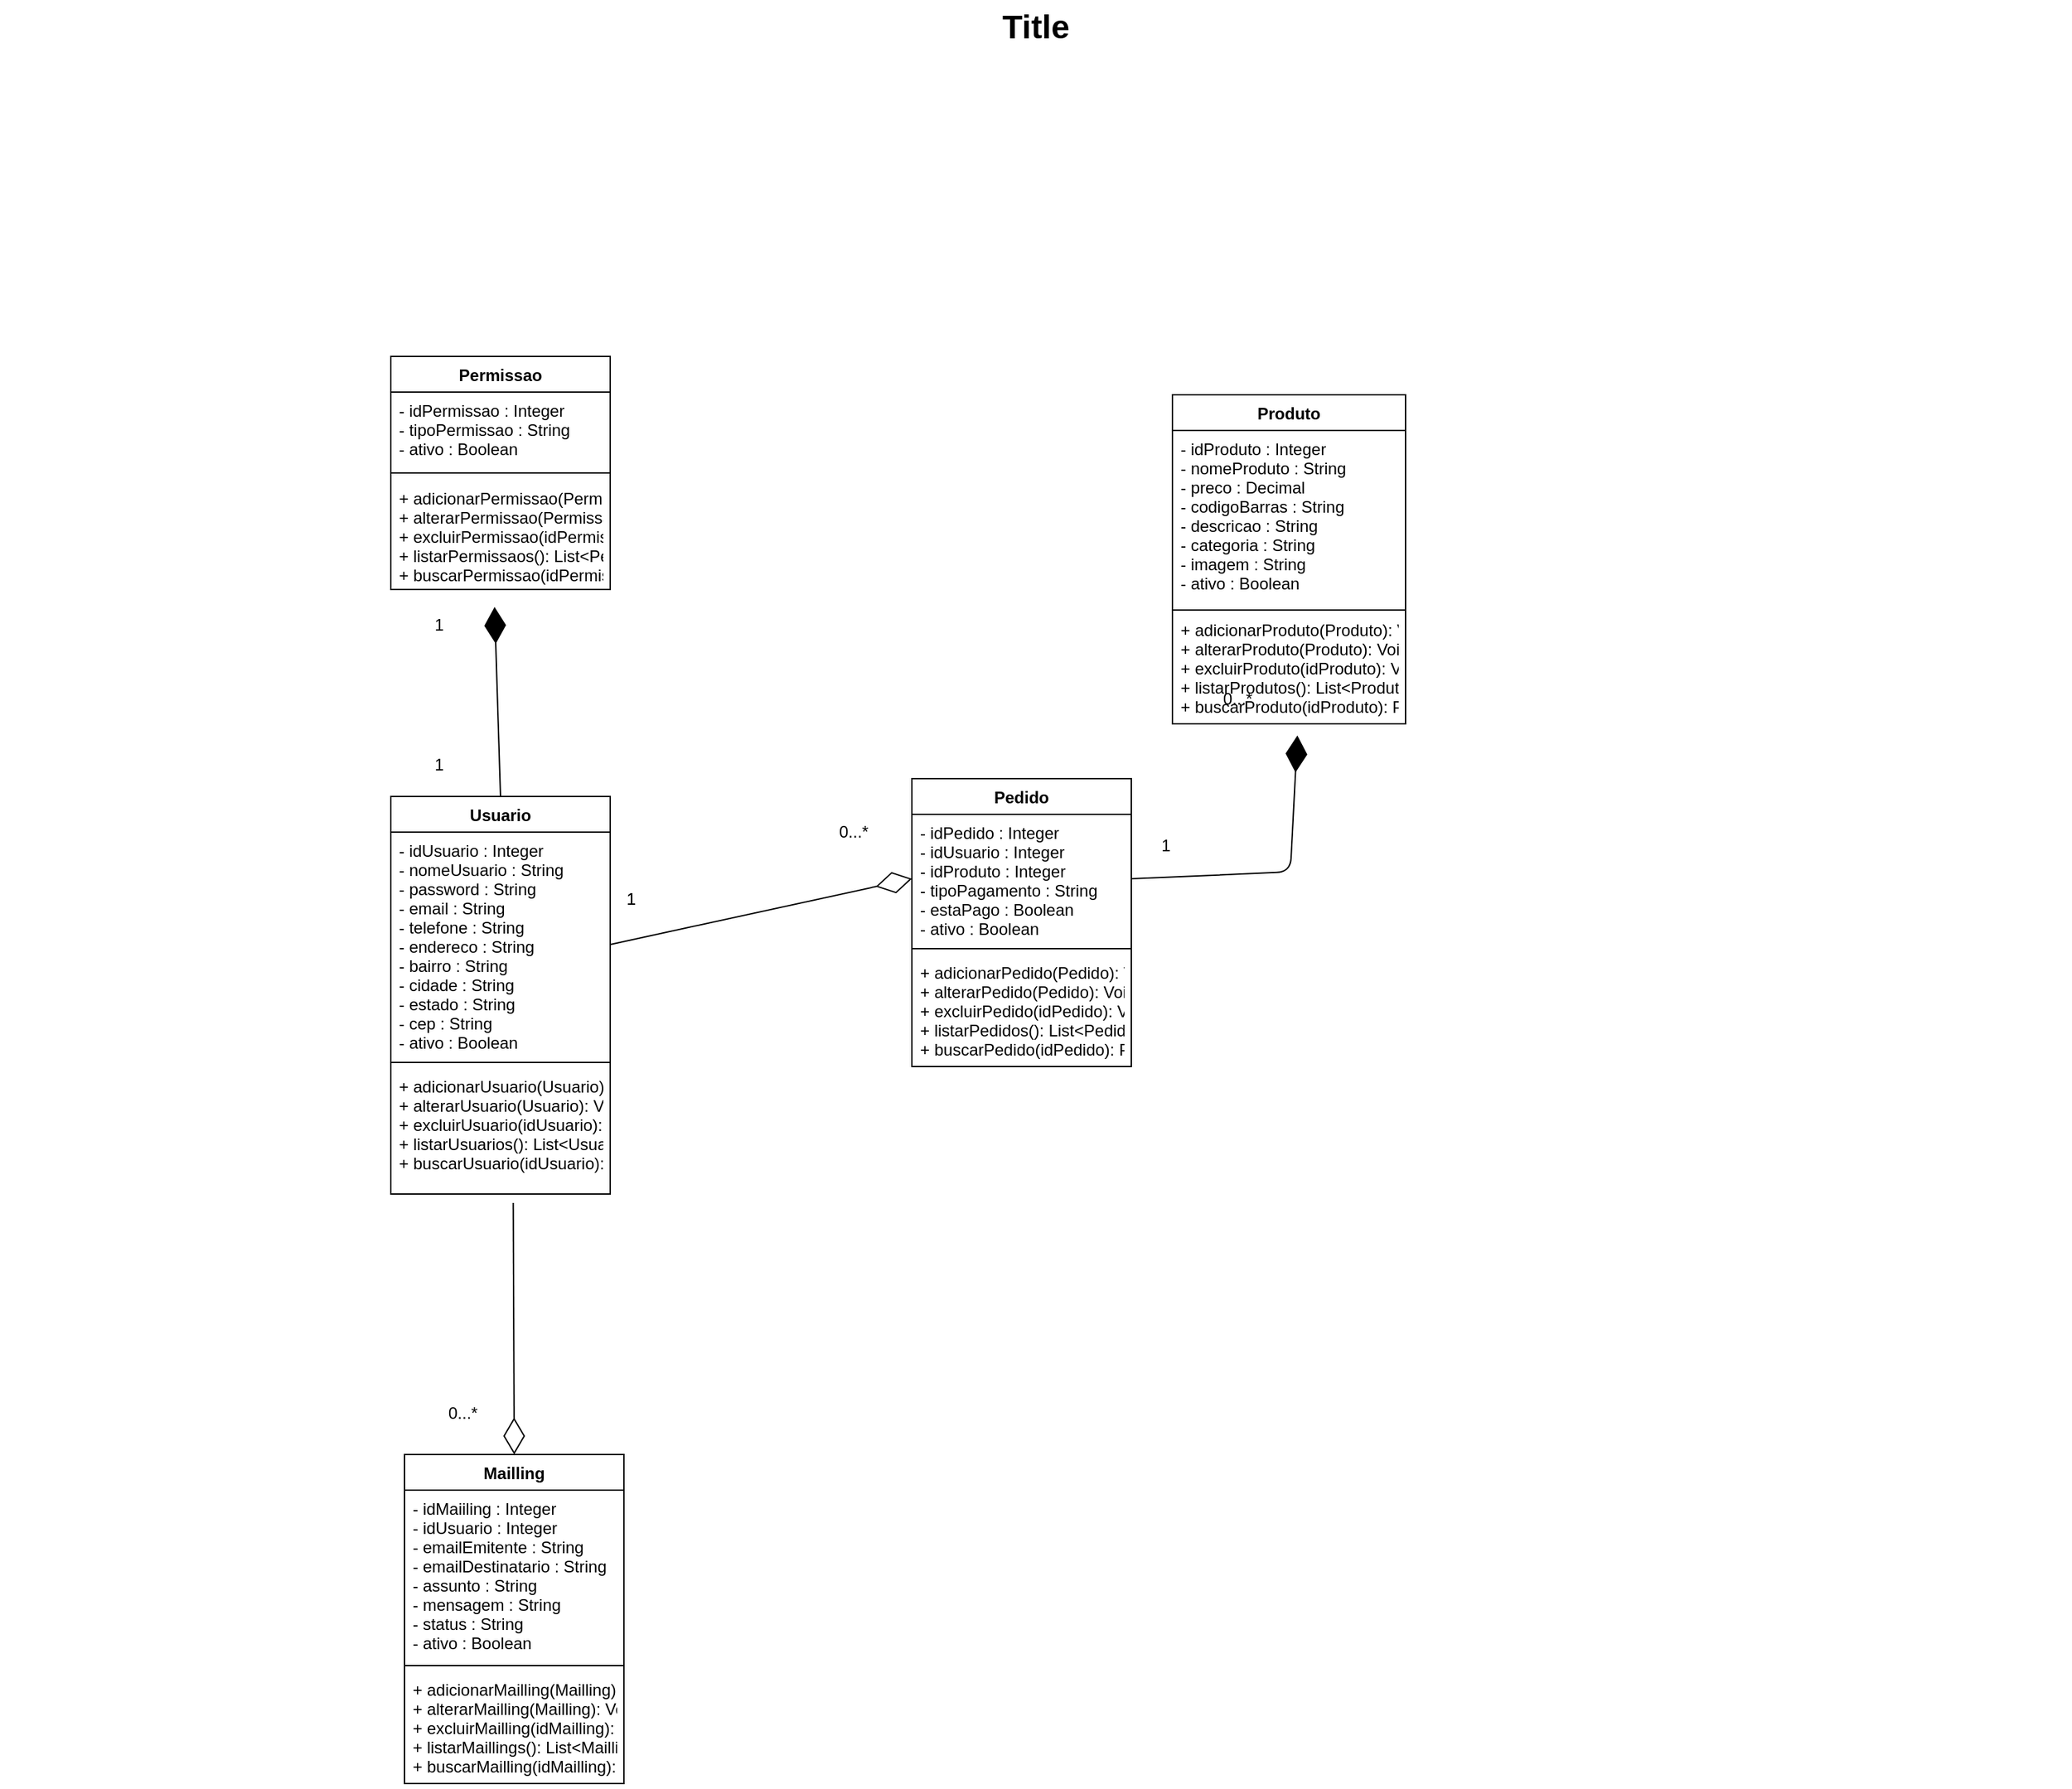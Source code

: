 <mxfile version="11.0.1" type="google"><diagram name="Page-1" id="929967ad-93f9-6ef4-fab6-5d389245f69c"><mxGraphModel dx="946" dy="529" grid="1" gridSize="10" guides="1" tooltips="1" connect="1" arrows="1" fold="1" page="1" pageScale="1.5" pageWidth="1169" pageHeight="826" background="none" math="0" shadow="0"><root><mxCell id="0" style=";html=1;"/><mxCell id="1" style=";html=1;" parent="0"/><mxCell id="1672d66443f91eb5-23" value="Title" style="text;strokeColor=none;fillColor=none;html=1;fontSize=24;fontStyle=1;verticalAlign=middle;align=center;" parent="1" vertex="1"><mxGeometry x="120" y="40" width="1510" height="40" as="geometry"/></mxCell><mxCell id="yn9UhPN-el6InKmGsDLh-1" value="Usuario" style="swimlane;fontStyle=1;align=center;verticalAlign=top;childLayout=stackLayout;horizontal=1;startSize=26;horizontalStack=0;resizeParent=1;resizeParentMax=0;resizeLast=0;collapsible=1;marginBottom=0;" parent="1" vertex="1"><mxGeometry x="405" y="621" width="160" height="290" as="geometry"/></mxCell><mxCell id="yn9UhPN-el6InKmGsDLh-2" value="- idUsuario : Integer&#10;- nomeUsuario : String&#10;- password : String&#10;- email : String&#10;- telefone : String&#10;- endereco : String&#10;- bairro : String&#10;- cidade : String&#10;- estado : String&#10;- cep : String&#10;- ativo : Boolean&#10;" style="text;strokeColor=none;fillColor=none;align=left;verticalAlign=top;spacingLeft=4;spacingRight=4;overflow=hidden;rotatable=0;points=[[0,0.5],[1,0.5]];portConstraint=eastwest;" parent="yn9UhPN-el6InKmGsDLh-1" vertex="1"><mxGeometry y="26" width="160" height="164" as="geometry"/></mxCell><mxCell id="yn9UhPN-el6InKmGsDLh-3" value="" style="line;strokeWidth=1;fillColor=none;align=left;verticalAlign=middle;spacingTop=-1;spacingLeft=3;spacingRight=3;rotatable=0;labelPosition=right;points=[];portConstraint=eastwest;" parent="yn9UhPN-el6InKmGsDLh-1" vertex="1"><mxGeometry y="190" width="160" height="8" as="geometry"/></mxCell><mxCell id="yn9UhPN-el6InKmGsDLh-4" value="+ adicionarUsuario(Usuario): Void&#10;+ alterarUsuario(Usuario): Void&#10;+ excluirUsuario(idUsuario): Void&#10;+ listarUsuarios(): List&lt;Usuario&gt;&#10;+ buscarUsuario(idUsuario): Usuario" style="text;strokeColor=none;fillColor=none;align=left;verticalAlign=top;spacingLeft=4;spacingRight=4;overflow=hidden;rotatable=0;points=[[0,0.5],[1,0.5]];portConstraint=eastwest;" parent="yn9UhPN-el6InKmGsDLh-1" vertex="1"><mxGeometry y="198" width="160" height="92" as="geometry"/></mxCell><mxCell id="yn9UhPN-el6InKmGsDLh-5" value="Produto" style="swimlane;fontStyle=1;align=center;verticalAlign=top;childLayout=stackLayout;horizontal=1;startSize=26;horizontalStack=0;resizeParent=1;resizeParentMax=0;resizeLast=0;collapsible=1;marginBottom=0;" parent="1" vertex="1"><mxGeometry x="975" y="328" width="170" height="240" as="geometry"/></mxCell><mxCell id="yn9UhPN-el6InKmGsDLh-6" value="- idProduto : Integer&#10;- nomeProduto : String&#10;- preco : Decimal&#10;- codigoBarras : String&#10;- descricao : String&#10;- categoria : String&#10;- imagem : String&#10;- ativo : Boolean&#10;&#10;" style="text;strokeColor=none;fillColor=none;align=left;verticalAlign=top;spacingLeft=4;spacingRight=4;overflow=hidden;rotatable=0;points=[[0,0.5],[1,0.5]];portConstraint=eastwest;" parent="yn9UhPN-el6InKmGsDLh-5" vertex="1"><mxGeometry y="26" width="170" height="130" as="geometry"/></mxCell><mxCell id="yn9UhPN-el6InKmGsDLh-7" value="" style="line;strokeWidth=1;fillColor=none;align=left;verticalAlign=middle;spacingTop=-1;spacingLeft=3;spacingRight=3;rotatable=0;labelPosition=right;points=[];portConstraint=eastwest;" parent="yn9UhPN-el6InKmGsDLh-5" vertex="1"><mxGeometry y="156" width="170" height="2" as="geometry"/></mxCell><mxCell id="yn9UhPN-el6InKmGsDLh-8" value="+ adicionarProduto(Produto): Void&#10;+ alterarProduto(Produto): Void&#10;+ excluirProduto(idProduto): Void&#10;+ listarProdutos(): List&lt;Produto&gt;&#10;+ buscarProduto(idProduto): Produto" style="text;strokeColor=none;fillColor=none;align=left;verticalAlign=top;spacingLeft=4;spacingRight=4;overflow=hidden;rotatable=0;points=[[0,0.5],[1,0.5]];portConstraint=eastwest;" parent="yn9UhPN-el6InKmGsDLh-5" vertex="1"><mxGeometry y="158" width="170" height="82" as="geometry"/></mxCell><mxCell id="yn9UhPN-el6InKmGsDLh-9" value="Pedido" style="swimlane;fontStyle=1;align=center;verticalAlign=top;childLayout=stackLayout;horizontal=1;startSize=26;horizontalStack=0;resizeParent=1;resizeParentMax=0;resizeLast=0;collapsible=1;marginBottom=0;" parent="1" vertex="1"><mxGeometry x="785" y="608" width="160" height="210" as="geometry"/></mxCell><mxCell id="yn9UhPN-el6InKmGsDLh-10" value="- idPedido : Integer&#10;- idUsuario : Integer&#10;- idProduto : Integer&#10;- tipoPagamento : String&#10;- estaPago : Boolean&#10;- ativo : Boolean&#10;" style="text;strokeColor=none;fillColor=none;align=left;verticalAlign=top;spacingLeft=4;spacingRight=4;overflow=hidden;rotatable=0;points=[[0,0.5],[1,0.5]];portConstraint=eastwest;" parent="yn9UhPN-el6InKmGsDLh-9" vertex="1"><mxGeometry y="26" width="160" height="94" as="geometry"/></mxCell><mxCell id="yn9UhPN-el6InKmGsDLh-11" value="" style="line;strokeWidth=1;fillColor=none;align=left;verticalAlign=middle;spacingTop=-1;spacingLeft=3;spacingRight=3;rotatable=0;labelPosition=right;points=[];portConstraint=eastwest;" parent="yn9UhPN-el6InKmGsDLh-9" vertex="1"><mxGeometry y="120" width="160" height="8" as="geometry"/></mxCell><mxCell id="yn9UhPN-el6InKmGsDLh-12" value="+ adicionarPedido(Pedido): Void&#10;+ alterarPedido(Pedido): Void&#10;+ excluirPedido(idPedido): Void&#10;+ listarPedidos(): List&lt;Pedido&gt;&#10;+ buscarPedido(idPedido): Pedido" style="text;strokeColor=none;fillColor=none;align=left;verticalAlign=top;spacingLeft=4;spacingRight=4;overflow=hidden;rotatable=0;points=[[0,0.5],[1,0.5]];portConstraint=eastwest;" parent="yn9UhPN-el6InKmGsDLh-9" vertex="1"><mxGeometry y="128" width="160" height="82" as="geometry"/></mxCell><mxCell id="yn9UhPN-el6InKmGsDLh-13" value="Mailling" style="swimlane;fontStyle=1;align=center;verticalAlign=top;childLayout=stackLayout;horizontal=1;startSize=26;horizontalStack=0;resizeParent=1;resizeParentMax=0;resizeLast=0;collapsible=1;marginBottom=0;" parent="1" vertex="1"><mxGeometry x="415" y="1101" width="160" height="240" as="geometry"/></mxCell><mxCell id="yn9UhPN-el6InKmGsDLh-14" value="- idMaiiling : Integer&#10;- idUsuario : Integer&#10;- emailEmitente : String&#10;- emailDestinatario : String&#10;- assunto : String&#10;- mensagem : String&#10;- status : String&#10;- ativo : Boolean&#10;" style="text;strokeColor=none;fillColor=none;align=left;verticalAlign=top;spacingLeft=4;spacingRight=4;overflow=hidden;rotatable=0;points=[[0,0.5],[1,0.5]];portConstraint=eastwest;" parent="yn9UhPN-el6InKmGsDLh-13" vertex="1"><mxGeometry y="26" width="160" height="124" as="geometry"/></mxCell><mxCell id="yn9UhPN-el6InKmGsDLh-15" value="" style="line;strokeWidth=1;fillColor=none;align=left;verticalAlign=middle;spacingTop=-1;spacingLeft=3;spacingRight=3;rotatable=0;labelPosition=right;points=[];portConstraint=eastwest;" parent="yn9UhPN-el6InKmGsDLh-13" vertex="1"><mxGeometry y="150" width="160" height="8" as="geometry"/></mxCell><mxCell id="yn9UhPN-el6InKmGsDLh-16" value="+ adicionarMailling(Mailling): Void&#10;+ alterarMailling(Mailling): Void&#10;+ excluirMailling(idMailling): Void&#10;+ listarMaillings(): List&lt;Mailling&gt;&#10;+ buscarMailling(idMailling): Mailling" style="text;strokeColor=none;fillColor=none;align=left;verticalAlign=top;spacingLeft=4;spacingRight=4;overflow=hidden;rotatable=0;points=[[0,0.5],[1,0.5]];portConstraint=eastwest;" parent="yn9UhPN-el6InKmGsDLh-13" vertex="1"><mxGeometry y="158" width="160" height="82" as="geometry"/></mxCell><mxCell id="RQnI6GkG3TJIGkKYaBC_-1" value="Permissao" style="swimlane;fontStyle=1;align=center;verticalAlign=top;childLayout=stackLayout;horizontal=1;startSize=26;horizontalStack=0;resizeParent=1;resizeParentMax=0;resizeLast=0;collapsible=1;marginBottom=0;" parent="1" vertex="1"><mxGeometry x="405" y="300" width="160" height="170" as="geometry"/></mxCell><mxCell id="RQnI6GkG3TJIGkKYaBC_-2" value="- idPermissao : Integer&#10;- tipoPermissao : String&#10;- ativo : Boolean&#10;" style="text;strokeColor=none;fillColor=none;align=left;verticalAlign=top;spacingLeft=4;spacingRight=4;overflow=hidden;rotatable=0;points=[[0,0.5],[1,0.5]];portConstraint=eastwest;" parent="RQnI6GkG3TJIGkKYaBC_-1" vertex="1"><mxGeometry y="26" width="160" height="54" as="geometry"/></mxCell><mxCell id="RQnI6GkG3TJIGkKYaBC_-3" value="" style="line;strokeWidth=1;fillColor=none;align=left;verticalAlign=middle;spacingTop=-1;spacingLeft=3;spacingRight=3;rotatable=0;labelPosition=right;points=[];portConstraint=eastwest;" parent="RQnI6GkG3TJIGkKYaBC_-1" vertex="1"><mxGeometry y="80" width="160" height="10" as="geometry"/></mxCell><mxCell id="RQnI6GkG3TJIGkKYaBC_-4" value="+ adicionarPermissao(Permissao): Void&#10;+ alterarPermissao(Permissao): Void&#10;+ excluirPermissao(idPermissao): Void&#10;+ listarPermissaos(): List&lt;Permissao&gt;&#10;+ buscarPermissao(idPermissao): Permissao" style="text;strokeColor=none;fillColor=none;align=left;verticalAlign=top;spacingLeft=4;spacingRight=4;overflow=hidden;rotatable=0;points=[[0,0.5],[1,0.5]];portConstraint=eastwest;" parent="RQnI6GkG3TJIGkKYaBC_-1" vertex="1"><mxGeometry y="90" width="160" height="80" as="geometry"/></mxCell><mxCell id="G7FFQKmRehdmD7-MRsYU-2" value="" style="endArrow=diamondThin;endFill=1;endSize=24;html=1;exitX=1;exitY=0.5;exitDx=0;exitDy=0;entryX=0.536;entryY=1.104;entryDx=0;entryDy=0;entryPerimeter=0;" parent="1" source="yn9UhPN-el6InKmGsDLh-10" target="yn9UhPN-el6InKmGsDLh-8" edge="1"><mxGeometry width="160" relative="1" as="geometry"><mxPoint x="345" y="838" as="sourcePoint"/><mxPoint x="1005" y="458" as="targetPoint"/><Array as="points"><mxPoint x="1061" y="676"/></Array></mxGeometry></mxCell><mxCell id="G7FFQKmRehdmD7-MRsYU-6" value="" style="endArrow=diamondThin;endFill=0;endSize=24;html=1;exitX=1;exitY=0.5;exitDx=0;exitDy=0;entryX=0;entryY=0.5;entryDx=0;entryDy=0;" parent="1" source="yn9UhPN-el6InKmGsDLh-2" target="yn9UhPN-el6InKmGsDLh-10" edge="1"><mxGeometry width="160" relative="1" as="geometry"><mxPoint x="345" y="838" as="sourcePoint"/><mxPoint x="505" y="838" as="targetPoint"/></mxGeometry></mxCell><mxCell id="G7FFQKmRehdmD7-MRsYU-7" value="1" style="text;html=1;resizable=0;points=[];autosize=1;align=left;verticalAlign=top;spacingTop=-4;" parent="1" vertex="1"><mxGeometry x="965" y="647" width="20" height="20" as="geometry"/></mxCell><mxCell id="G7FFQKmRehdmD7-MRsYU-8" value="1" style="text;html=1;resizable=0;points=[];autosize=1;align=left;verticalAlign=top;spacingTop=-4;" parent="1" vertex="1"><mxGeometry x="575" y="686" width="20" height="20" as="geometry"/></mxCell><mxCell id="G7FFQKmRehdmD7-MRsYU-9" value="0...*" style="text;html=1;resizable=0;points=[];autosize=1;align=left;verticalAlign=top;spacingTop=-4;" parent="1" vertex="1"><mxGeometry x="445" y="1061" width="40" height="20" as="geometry"/></mxCell><mxCell id="G7FFQKmRehdmD7-MRsYU-10" value="" style="endArrow=diamondThin;endFill=1;endSize=24;html=1;exitX=0.5;exitY=0;exitDx=0;exitDy=0;entryX=0.473;entryY=1.159;entryDx=0;entryDy=0;entryPerimeter=0;" parent="1" source="yn9UhPN-el6InKmGsDLh-1" target="RQnI6GkG3TJIGkKYaBC_-4" edge="1"><mxGeometry width="160" relative="1" as="geometry"><mxPoint x="345" y="838" as="sourcePoint"/><mxPoint x="505" y="838" as="targetPoint"/></mxGeometry></mxCell><mxCell id="G7FFQKmRehdmD7-MRsYU-11" value="1" style="text;html=1;resizable=0;points=[];autosize=1;align=left;verticalAlign=top;spacingTop=-4;" parent="1" vertex="1"><mxGeometry x="435" y="588" width="20" height="20" as="geometry"/></mxCell><mxCell id="G7FFQKmRehdmD7-MRsYU-12" value="1" style="text;html=1;resizable=0;points=[];autosize=1;align=left;verticalAlign=top;spacingTop=-4;" parent="1" vertex="1"><mxGeometry x="435" y="486" width="20" height="20" as="geometry"/></mxCell><mxCell id="G7FFQKmRehdmD7-MRsYU-13" value="" style="endArrow=diamondThin;endFill=0;endSize=24;html=1;exitX=0.558;exitY=1.071;exitDx=0;exitDy=0;entryX=0.5;entryY=0;entryDx=0;entryDy=0;exitPerimeter=0;" parent="1" source="yn9UhPN-el6InKmGsDLh-4" target="yn9UhPN-el6InKmGsDLh-13" edge="1"><mxGeometry width="160" relative="1" as="geometry"><mxPoint x="575.714" y="699" as="sourcePoint"/><mxPoint x="795.714" y="696.143" as="targetPoint"/></mxGeometry></mxCell><mxCell id="12Ya1JqzZPeteIKZ5jtc-1" value="1" style="text;html=1;resizable=0;points=[];autosize=1;align=left;verticalAlign=top;spacingTop=-4;" parent="1" vertex="1"><mxGeometry x="575" y="686" width="20" height="20" as="geometry"/></mxCell><mxCell id="12Ya1JqzZPeteIKZ5jtc-3" value="0...*" style="text;html=1;resizable=0;points=[];autosize=1;align=left;verticalAlign=top;spacingTop=-4;" parent="1" vertex="1"><mxGeometry x="730" y="637" width="40" height="20" as="geometry"/></mxCell><mxCell id="12Ya1JqzZPeteIKZ5jtc-4" value="0...*" style="text;html=1;resizable=0;points=[];autosize=1;align=left;verticalAlign=top;spacingTop=-4;" parent="1" vertex="1"><mxGeometry x="1010" y="540" width="40" height="20" as="geometry"/></mxCell></root></mxGraphModel></diagram></mxfile>